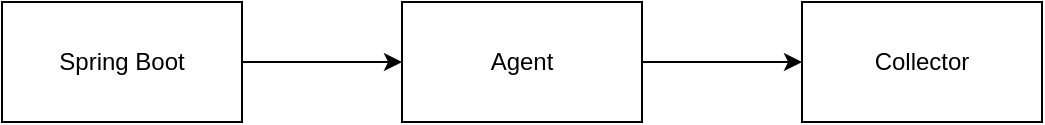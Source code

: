 <mxfile version="18.0.2" type="github">
  <diagram id="kgpKYQtTHZ0yAKxKKP6v" name="Page-1">
    <mxGraphModel dx="946" dy="614" grid="1" gridSize="10" guides="1" tooltips="1" connect="1" arrows="1" fold="1" page="1" pageScale="1" pageWidth="850" pageHeight="1100" math="0" shadow="0">
      <root>
        <mxCell id="0" />
        <mxCell id="1" parent="0" />
        <mxCell id="NU_LfXqsbuH4mbQh31we-3" value="" style="edgeStyle=orthogonalEdgeStyle;rounded=0;orthogonalLoop=1;jettySize=auto;html=1;" edge="1" parent="1" source="NU_LfXqsbuH4mbQh31we-1" target="NU_LfXqsbuH4mbQh31we-2">
          <mxGeometry relative="1" as="geometry" />
        </mxCell>
        <mxCell id="NU_LfXqsbuH4mbQh31we-1" value="Spring Boot" style="rounded=0;whiteSpace=wrap;html=1;" vertex="1" parent="1">
          <mxGeometry x="40" y="80" width="120" height="60" as="geometry" />
        </mxCell>
        <mxCell id="NU_LfXqsbuH4mbQh31we-5" value="" style="edgeStyle=orthogonalEdgeStyle;rounded=0;orthogonalLoop=1;jettySize=auto;html=1;" edge="1" parent="1" source="NU_LfXqsbuH4mbQh31we-2" target="NU_LfXqsbuH4mbQh31we-4">
          <mxGeometry relative="1" as="geometry" />
        </mxCell>
        <mxCell id="NU_LfXqsbuH4mbQh31we-2" value="Agent" style="rounded=0;whiteSpace=wrap;html=1;" vertex="1" parent="1">
          <mxGeometry x="240" y="80" width="120" height="60" as="geometry" />
        </mxCell>
        <mxCell id="NU_LfXqsbuH4mbQh31we-4" value="Collector" style="rounded=0;whiteSpace=wrap;html=1;" vertex="1" parent="1">
          <mxGeometry x="440" y="80" width="120" height="60" as="geometry" />
        </mxCell>
      </root>
    </mxGraphModel>
  </diagram>
</mxfile>
